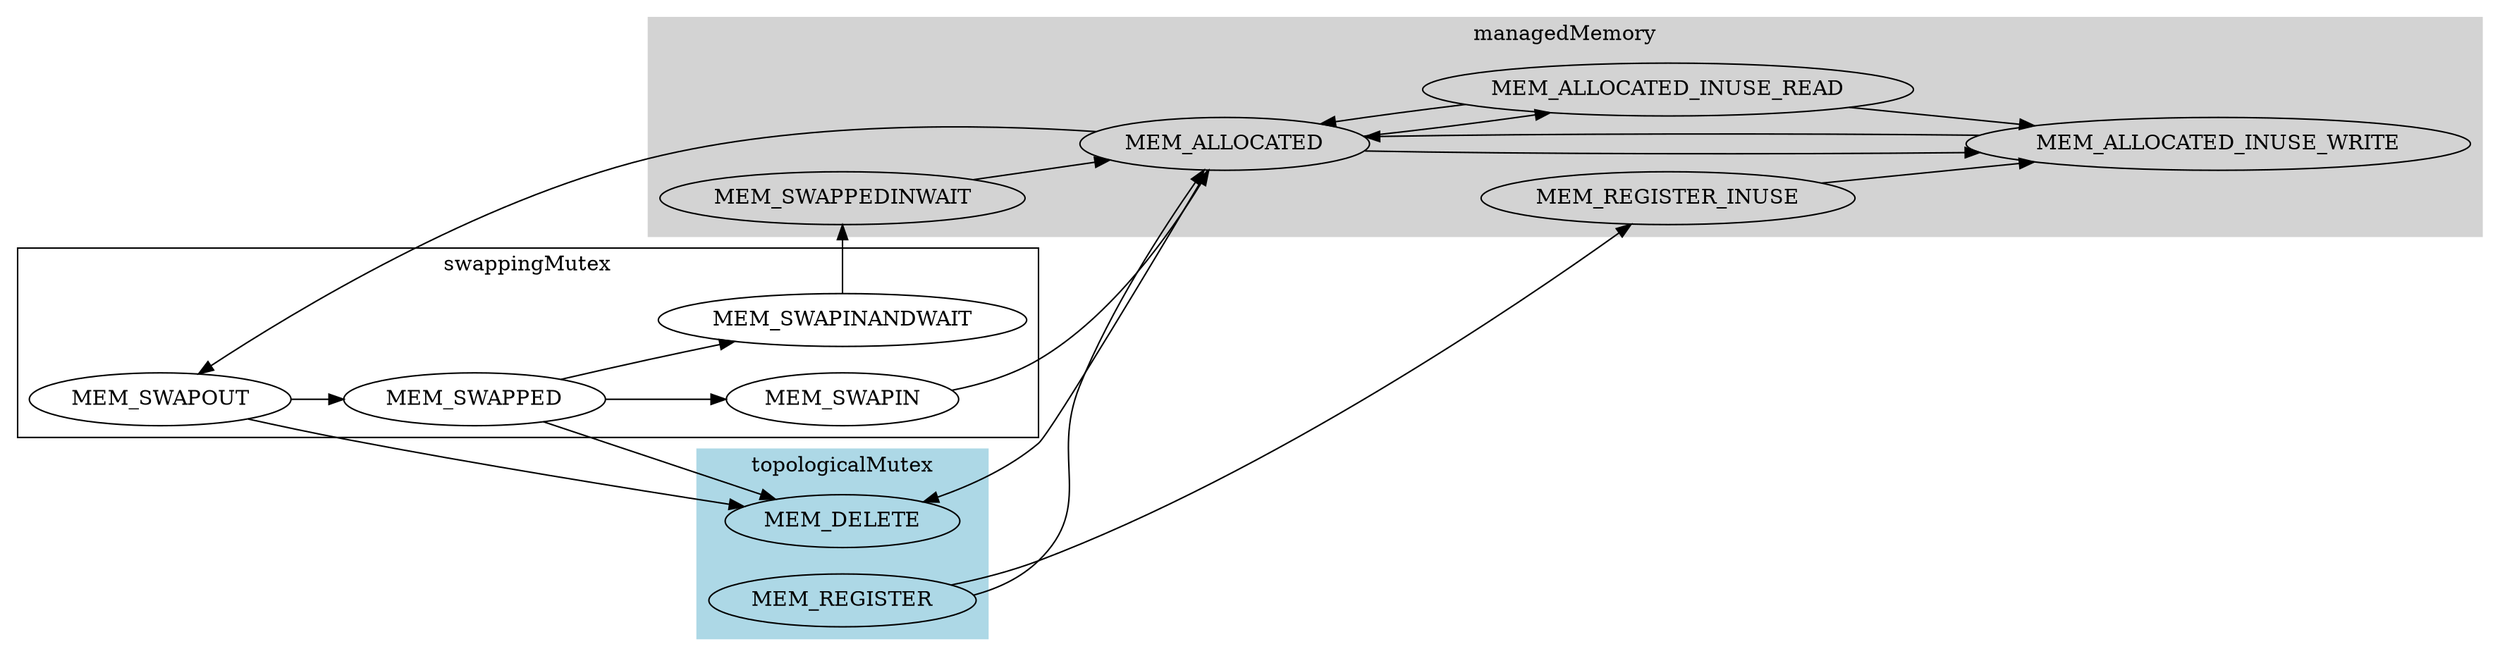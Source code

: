 digraph G {
	graph [layout=dot rankdir=LR ]
	subgraph cluster_0{
		style=filled;
		color=lightblue;
		MEM_REGISTER;
		MEM_DELETE;
		label="topologicalMutex"
	}
	subgraph cluster_1{
		style=filled;
                color=lightgray;
                MEM_SWAPPEDINWAIT;
		MEM_ALLOCATED;
		MEM_ALLOCATED_INUSE_WRITE;
		MEM_ALLOCATED_INUSE_READ;
		MEM_REGISTER_INUSE;
		label="managedMemory"
	}
	subgraph cluster_2{
		MEM_SWAPPED
		MEM_SWAPOUT
		MEM_SWAPIN
		MEM_SWAPINANDWAIT;
		label="swappingMutex"
	}
	MEM_REGISTER->MEM_REGISTER_INUSE	
	MEM_REGISTER->MEM_ALLOCATED
	MEM_REGISTER_INUSE->MEM_ALLOCATED_INUSE_WRITE
	MEM_ALLOCATED_INUSE_WRITE->MEM_ALLOCATED
	MEM_ALLOCATED->MEM_ALLOCATED_INUSE_WRITE
	MEM_ALLOCATED->MEM_ALLOCATED_INUSE_READ->MEM_ALLOCATED_INUSE_WRITE
	MEM_ALLOCATED_INUSE_READ->MEM_ALLOCATED
	MEM_SWAPPED->MEM_SWAPINANDWAIT->MEM_SWAPPEDINWAIT->MEM_ALLOCATED
	MEM_ALLOCATED->MEM_SWAPOUT->MEM_SWAPPED->MEM_SWAPIN->MEM_ALLOCATED
	MEM_ALLOCATED->MEM_DELETE
	MEM_SWAPPED->MEM_DELETE
	MEM_SWAPOUT->MEM_DELETE
	
}
